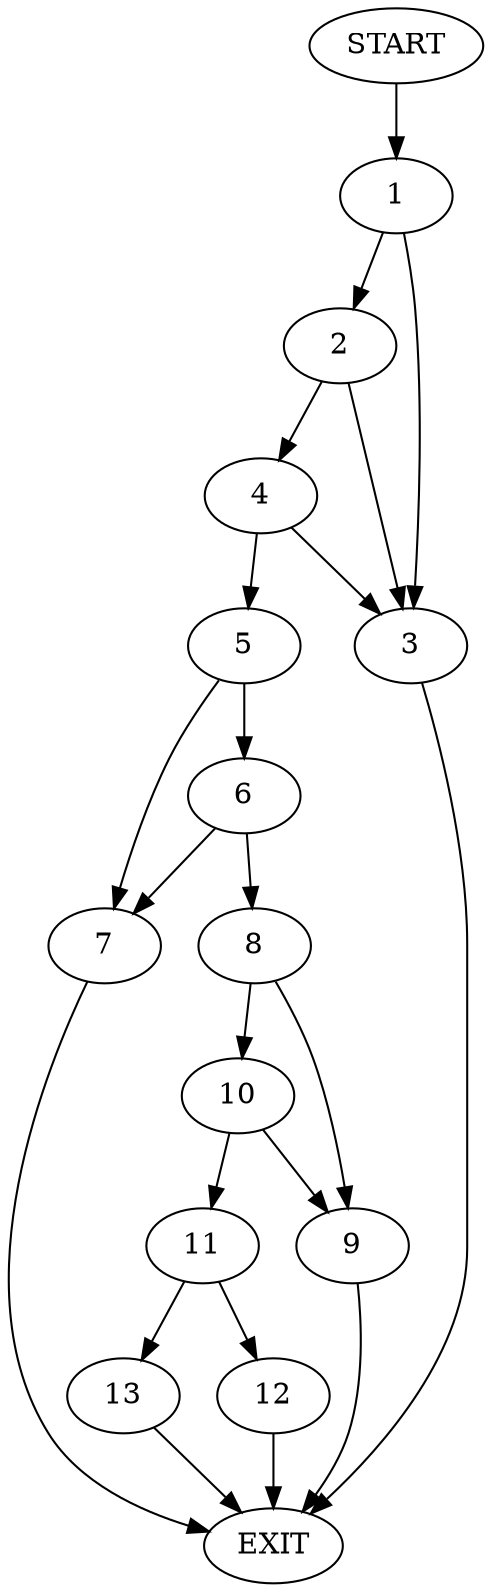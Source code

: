 digraph {
0 [label="START"]
14 [label="EXIT"]
0 -> 1
1 -> 2
1 -> 3
3 -> 14
2 -> 3
2 -> 4
4 -> 3
4 -> 5
5 -> 6
5 -> 7
6 -> 7
6 -> 8
7 -> 14
8 -> 9
8 -> 10
9 -> 14
10 -> 9
10 -> 11
11 -> 12
11 -> 13
12 -> 14
13 -> 14
}
